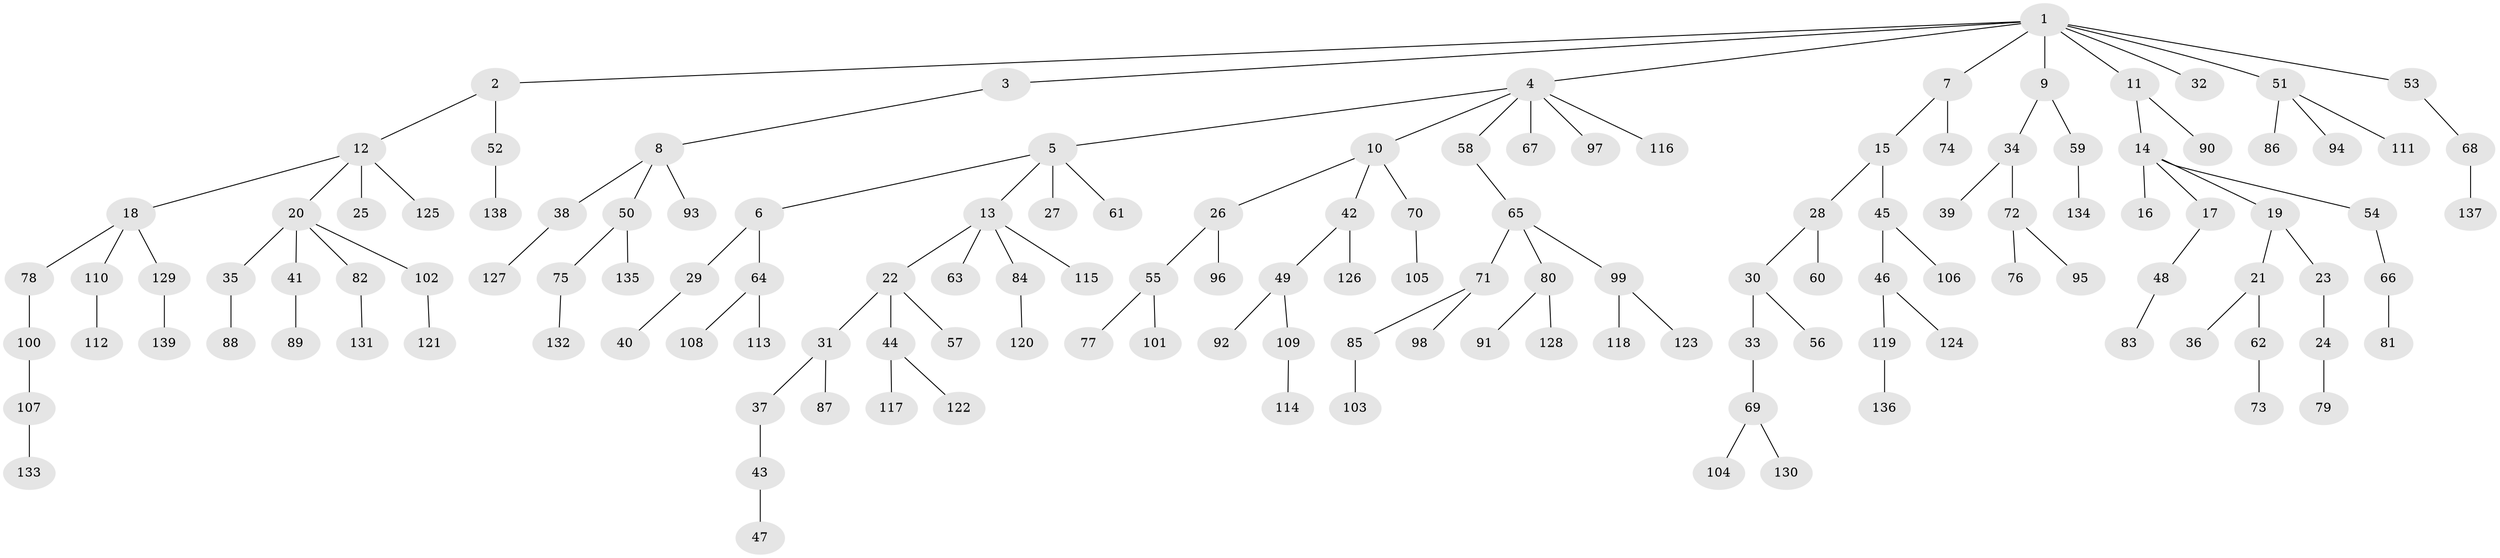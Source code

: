 // coarse degree distribution, {9: 0.010309278350515464, 3: 0.12371134020618557, 2: 0.2268041237113402, 6: 0.020618556701030927, 4: 0.030927835051546393, 5: 0.041237113402061855, 7: 0.010309278350515464, 1: 0.5360824742268041}
// Generated by graph-tools (version 1.1) at 2025/24/03/03/25 07:24:08]
// undirected, 139 vertices, 138 edges
graph export_dot {
graph [start="1"]
  node [color=gray90,style=filled];
  1;
  2;
  3;
  4;
  5;
  6;
  7;
  8;
  9;
  10;
  11;
  12;
  13;
  14;
  15;
  16;
  17;
  18;
  19;
  20;
  21;
  22;
  23;
  24;
  25;
  26;
  27;
  28;
  29;
  30;
  31;
  32;
  33;
  34;
  35;
  36;
  37;
  38;
  39;
  40;
  41;
  42;
  43;
  44;
  45;
  46;
  47;
  48;
  49;
  50;
  51;
  52;
  53;
  54;
  55;
  56;
  57;
  58;
  59;
  60;
  61;
  62;
  63;
  64;
  65;
  66;
  67;
  68;
  69;
  70;
  71;
  72;
  73;
  74;
  75;
  76;
  77;
  78;
  79;
  80;
  81;
  82;
  83;
  84;
  85;
  86;
  87;
  88;
  89;
  90;
  91;
  92;
  93;
  94;
  95;
  96;
  97;
  98;
  99;
  100;
  101;
  102;
  103;
  104;
  105;
  106;
  107;
  108;
  109;
  110;
  111;
  112;
  113;
  114;
  115;
  116;
  117;
  118;
  119;
  120;
  121;
  122;
  123;
  124;
  125;
  126;
  127;
  128;
  129;
  130;
  131;
  132;
  133;
  134;
  135;
  136;
  137;
  138;
  139;
  1 -- 2;
  1 -- 3;
  1 -- 4;
  1 -- 7;
  1 -- 9;
  1 -- 11;
  1 -- 32;
  1 -- 51;
  1 -- 53;
  2 -- 12;
  2 -- 52;
  3 -- 8;
  4 -- 5;
  4 -- 10;
  4 -- 58;
  4 -- 67;
  4 -- 97;
  4 -- 116;
  5 -- 6;
  5 -- 13;
  5 -- 27;
  5 -- 61;
  6 -- 29;
  6 -- 64;
  7 -- 15;
  7 -- 74;
  8 -- 38;
  8 -- 50;
  8 -- 93;
  9 -- 34;
  9 -- 59;
  10 -- 26;
  10 -- 42;
  10 -- 70;
  11 -- 14;
  11 -- 90;
  12 -- 18;
  12 -- 20;
  12 -- 25;
  12 -- 125;
  13 -- 22;
  13 -- 63;
  13 -- 84;
  13 -- 115;
  14 -- 16;
  14 -- 17;
  14 -- 19;
  14 -- 54;
  15 -- 28;
  15 -- 45;
  17 -- 48;
  18 -- 78;
  18 -- 110;
  18 -- 129;
  19 -- 21;
  19 -- 23;
  20 -- 35;
  20 -- 41;
  20 -- 82;
  20 -- 102;
  21 -- 36;
  21 -- 62;
  22 -- 31;
  22 -- 44;
  22 -- 57;
  23 -- 24;
  24 -- 79;
  26 -- 55;
  26 -- 96;
  28 -- 30;
  28 -- 60;
  29 -- 40;
  30 -- 33;
  30 -- 56;
  31 -- 37;
  31 -- 87;
  33 -- 69;
  34 -- 39;
  34 -- 72;
  35 -- 88;
  37 -- 43;
  38 -- 127;
  41 -- 89;
  42 -- 49;
  42 -- 126;
  43 -- 47;
  44 -- 117;
  44 -- 122;
  45 -- 46;
  45 -- 106;
  46 -- 119;
  46 -- 124;
  48 -- 83;
  49 -- 92;
  49 -- 109;
  50 -- 75;
  50 -- 135;
  51 -- 86;
  51 -- 94;
  51 -- 111;
  52 -- 138;
  53 -- 68;
  54 -- 66;
  55 -- 77;
  55 -- 101;
  58 -- 65;
  59 -- 134;
  62 -- 73;
  64 -- 108;
  64 -- 113;
  65 -- 71;
  65 -- 80;
  65 -- 99;
  66 -- 81;
  68 -- 137;
  69 -- 104;
  69 -- 130;
  70 -- 105;
  71 -- 85;
  71 -- 98;
  72 -- 76;
  72 -- 95;
  75 -- 132;
  78 -- 100;
  80 -- 91;
  80 -- 128;
  82 -- 131;
  84 -- 120;
  85 -- 103;
  99 -- 118;
  99 -- 123;
  100 -- 107;
  102 -- 121;
  107 -- 133;
  109 -- 114;
  110 -- 112;
  119 -- 136;
  129 -- 139;
}
